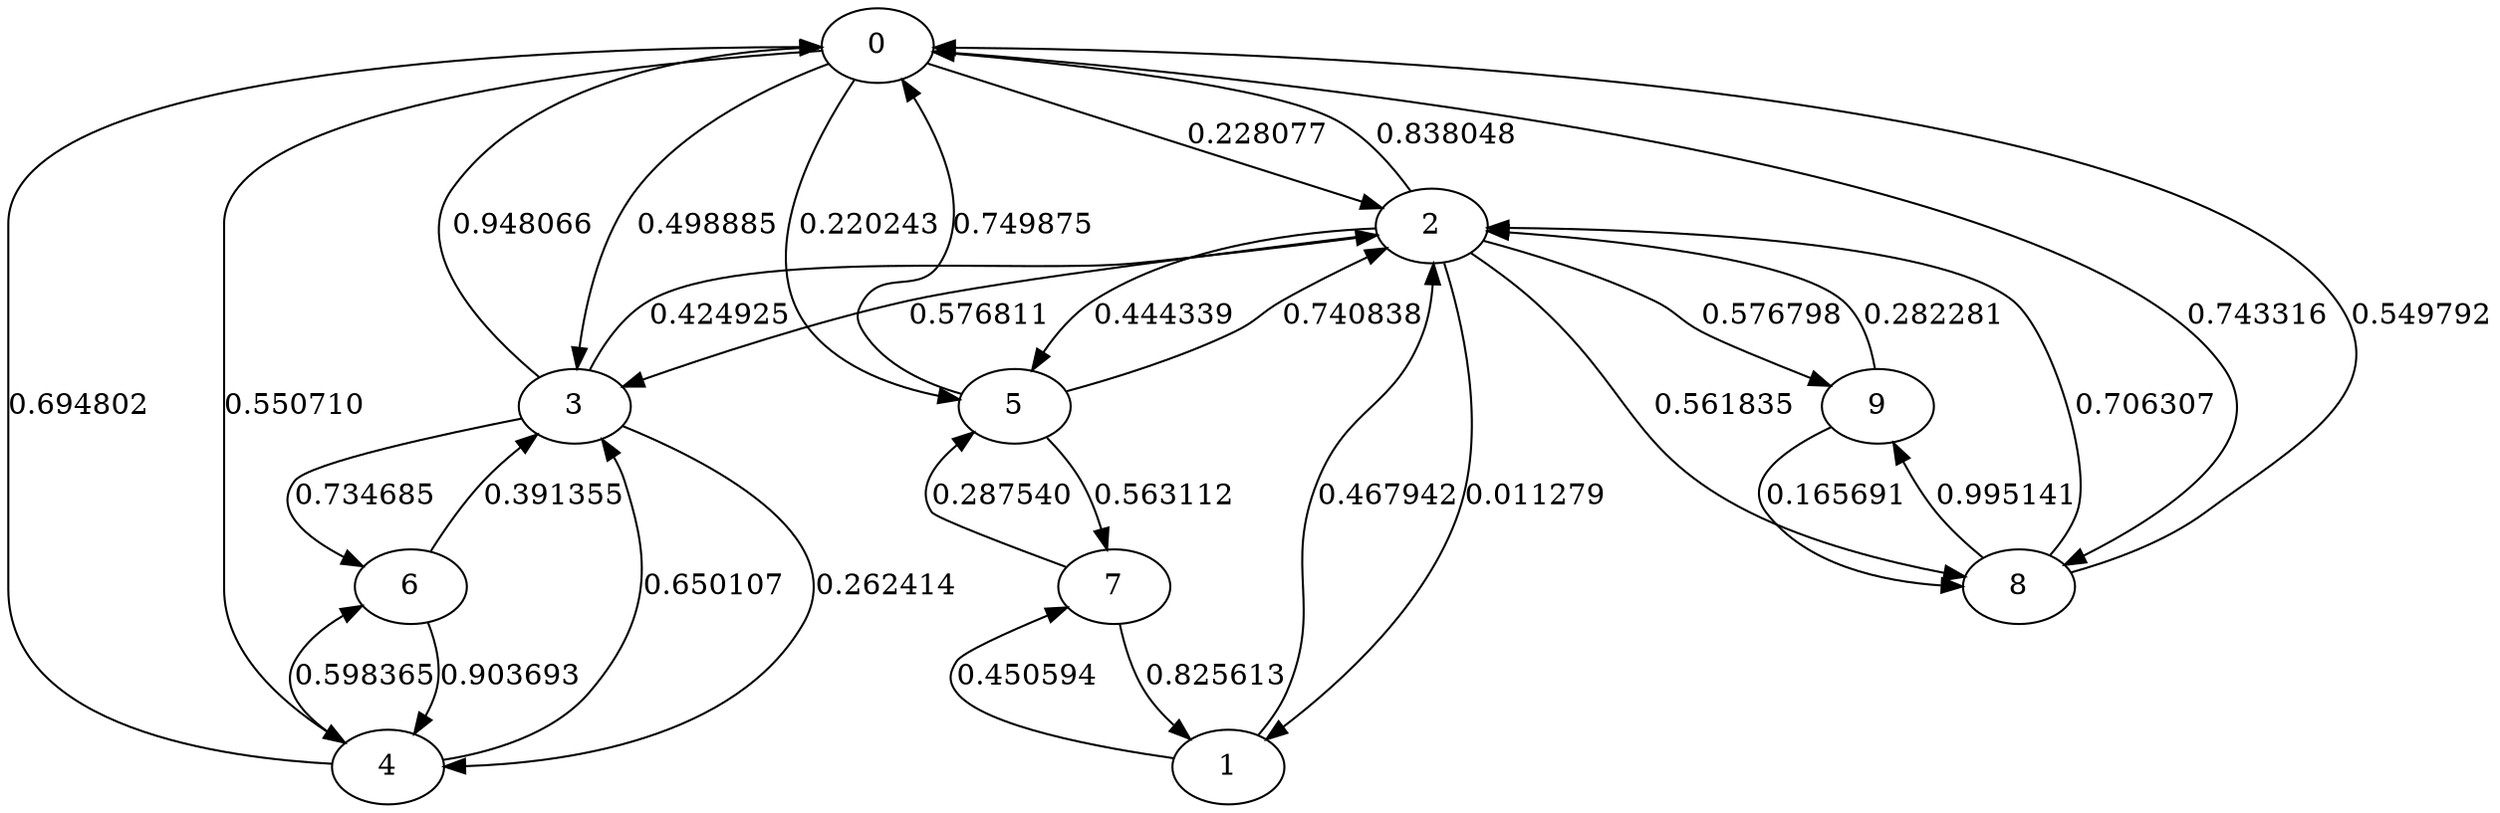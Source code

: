digraph{
0 -> 2[label="0.228077"];
0 -> 3[label="0.498885"];
0 -> 4[label="0.550710"];
0 -> 5[label="0.220243"];
0 -> 8[label="0.743316"];
1 -> 2[label="0.467942"];
1 -> 7[label="0.450594"];
2 -> 0[label="0.838048"];
2 -> 1[label="0.011279"];
2 -> 3[label="0.576811"];
2 -> 5[label="0.444339"];
2 -> 8[label="0.561835"];
2 -> 9[label="0.576798"];
3 -> 0[label="0.948066"];
3 -> 2[label="0.424925"];
3 -> 4[label="0.262414"];
3 -> 6[label="0.734685"];
4 -> 0[label="0.694802"];
4 -> 3[label="0.650107"];
4 -> 6[label="0.598365"];
5 -> 0[label="0.749875"];
5 -> 2[label="0.740838"];
5 -> 7[label="0.563112"];
6 -> 3[label="0.391355"];
6 -> 4[label="0.903693"];
7 -> 1[label="0.825613"];
7 -> 5[label="0.287540"];
8 -> 0[label="0.549792"];
8 -> 2[label="0.706307"];
8 -> 9[label="0.995141"];
9 -> 2[label="0.282281"];
9 -> 8[label="0.165691"];
}
